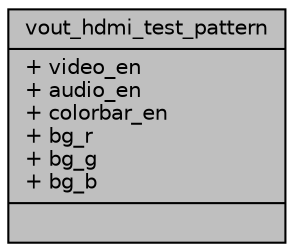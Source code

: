 digraph "vout_hdmi_test_pattern"
{
 // INTERACTIVE_SVG=YES
 // LATEX_PDF_SIZE
  bgcolor="transparent";
  edge [fontname="Helvetica",fontsize="10",labelfontname="Helvetica",labelfontsize="10"];
  node [fontname="Helvetica",fontsize="10",shape=record];
  Node1 [label="{vout_hdmi_test_pattern\n|+ video_en\l+ audio_en\l+ colorbar_en\l+ bg_r\l+ bg_g\l+ bg_b\l|}",height=0.2,width=0.4,color="black", fillcolor="grey75", style="filled", fontcolor="black",tooltip=" "];
}
